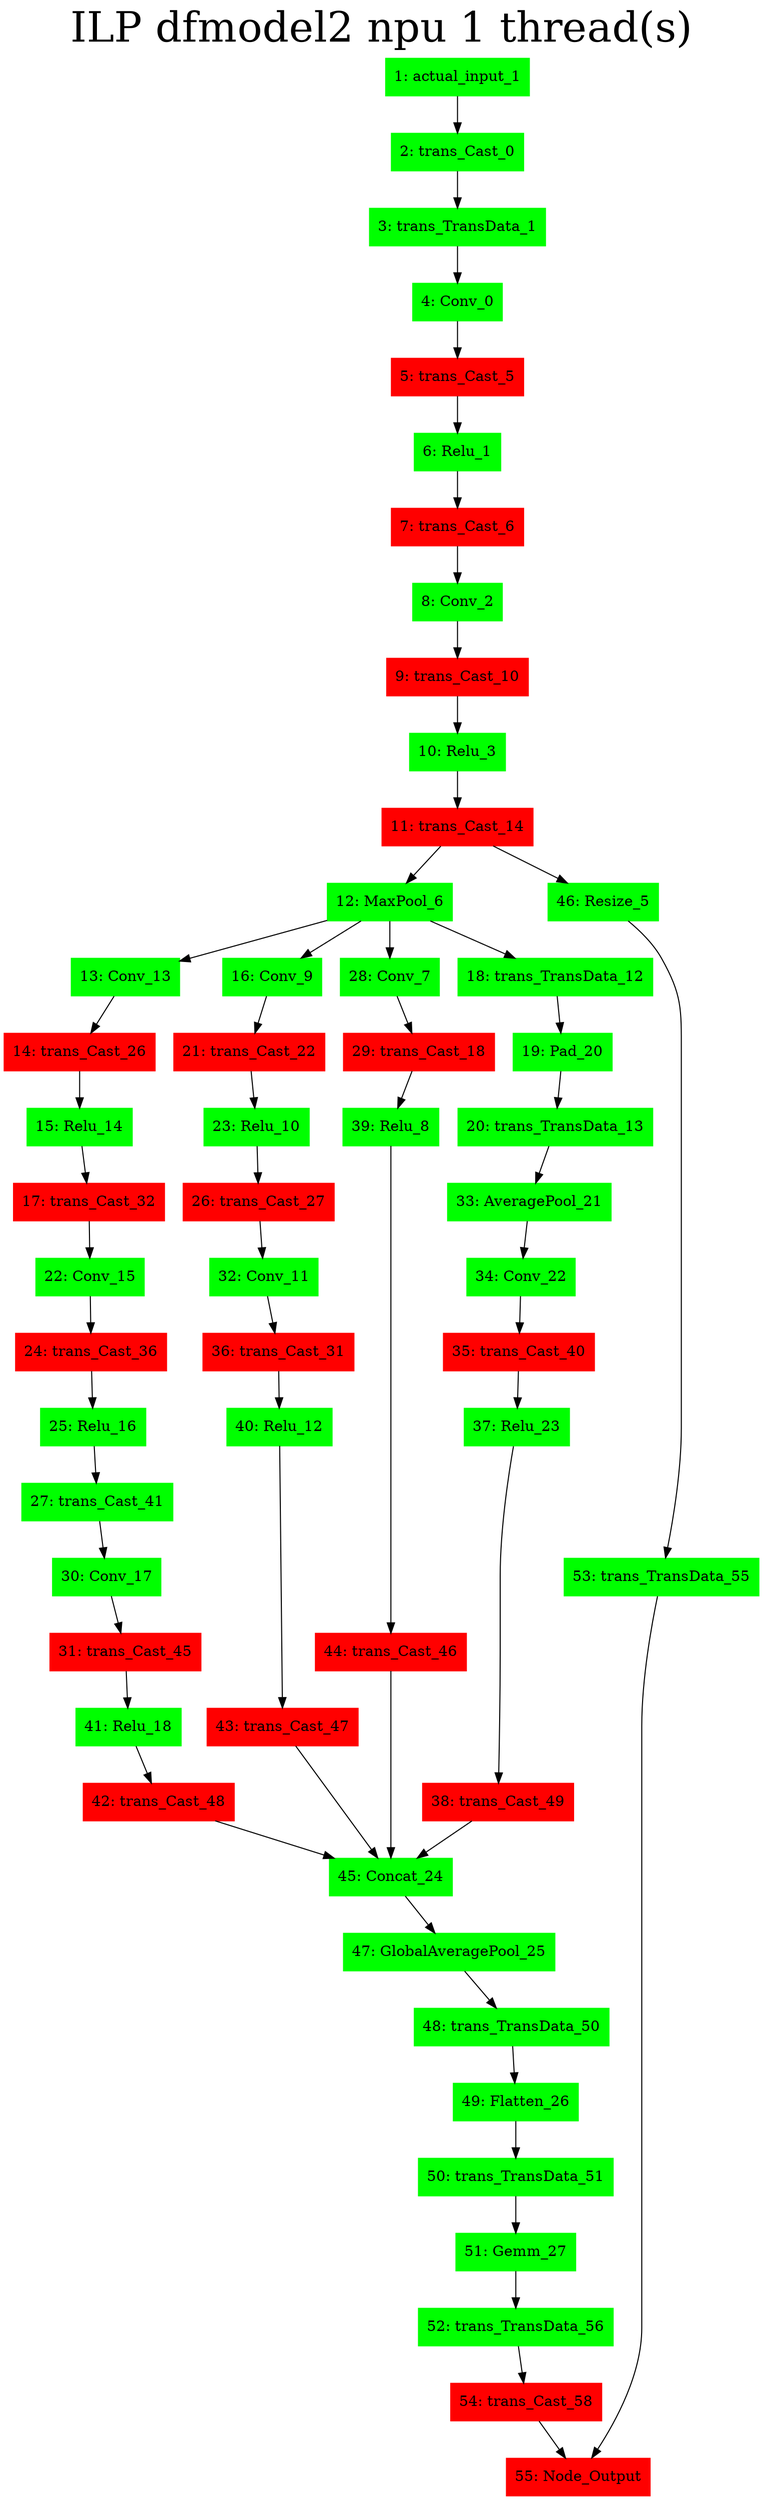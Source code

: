 digraph G {
label     = "ILP dfmodel2 npu 1 thread(s)"
    labelloc  =  t // t: Place the graph's title on top.
    fontsize  = 40 // Make title stand out by giving a large font size
    fontcolor = black"1: actual_input_1"->"2: trans_Cast_0";
"1: actual_input_1" [shape=box,style=filled,color=green];
"2: trans_Cast_0"->"3: trans_TransData_1";
"2: trans_Cast_0" [shape=box,style=filled,color=green];
"3: trans_TransData_1"->"4: Conv_0";
"3: trans_TransData_1" [shape=box,style=filled,color=green];
"4: Conv_0"->"5: trans_Cast_5";
"4: Conv_0" [shape=box,style=filled,color=green];
"5: trans_Cast_5"->"6: Relu_1";
"5: trans_Cast_5" [shape=box,style=filled,color=red];
"6: Relu_1"->"7: trans_Cast_6";
"6: Relu_1" [shape=box,style=filled,color=green];
"7: trans_Cast_6"->"8: Conv_2";
"7: trans_Cast_6" [shape=box,style=filled,color=red];
"8: Conv_2"->"9: trans_Cast_10";
"8: Conv_2" [shape=box,style=filled,color=green];
"9: trans_Cast_10"->"10: Relu_3";
"9: trans_Cast_10" [shape=box,style=filled,color=red];
"10: Relu_3"->"11: trans_Cast_14";
"10: Relu_3" [shape=box,style=filled,color=green];
"11: trans_Cast_14"->"12: MaxPool_6";
"11: trans_Cast_14"->"46: Resize_5";
"11: trans_Cast_14" [shape=box,style=filled,color=red];
"46: Resize_5"->"53: trans_TransData_55";
"46: Resize_5" [shape=box,style=filled,color=green];
"53: trans_TransData_55"->"55: Node_Output";
"53: trans_TransData_55" [shape=box,style=filled,color=green];
"12: MaxPool_6"->"13: Conv_13";
"12: MaxPool_6"->"16: Conv_9";
"12: MaxPool_6"->"28: Conv_7";
"12: MaxPool_6"->"18: trans_TransData_12";
"12: MaxPool_6" [shape=box,style=filled,color=green];
"28: Conv_7"->"29: trans_Cast_18";
"28: Conv_7" [shape=box,style=filled,color=green];
"29: trans_Cast_18"->"39: Relu_8";
"29: trans_Cast_18" [shape=box,style=filled,color=red];
"39: Relu_8"->"44: trans_Cast_46";
"39: Relu_8" [shape=box,style=filled,color=green];
"44: trans_Cast_46"->"45: Concat_24";
"44: trans_Cast_46" [shape=box,style=filled,color=red];
"16: Conv_9"->"21: trans_Cast_22";
"16: Conv_9" [shape=box,style=filled,color=green];
"21: trans_Cast_22"->"23: Relu_10";
"21: trans_Cast_22" [shape=box,style=filled,color=red];
"23: Relu_10"->"26: trans_Cast_27";
"23: Relu_10" [shape=box,style=filled,color=green];
"26: trans_Cast_27"->"32: Conv_11";
"26: trans_Cast_27" [shape=box,style=filled,color=red];
"32: Conv_11"->"36: trans_Cast_31";
"32: Conv_11" [shape=box,style=filled,color=green];
"36: trans_Cast_31"->"40: Relu_12";
"36: trans_Cast_31" [shape=box,style=filled,color=red];
"40: Relu_12"->"43: trans_Cast_47";
"40: Relu_12" [shape=box,style=filled,color=green];
"43: trans_Cast_47"->"45: Concat_24";
"43: trans_Cast_47" [shape=box,style=filled,color=red];
"13: Conv_13"->"14: trans_Cast_26";
"13: Conv_13" [shape=box,style=filled,color=green];
"14: trans_Cast_26"->"15: Relu_14";
"14: trans_Cast_26" [shape=box,style=filled,color=red];
"15: Relu_14"->"17: trans_Cast_32";
"15: Relu_14" [shape=box,style=filled,color=green];
"17: trans_Cast_32"->"22: Conv_15";
"17: trans_Cast_32" [shape=box,style=filled,color=red];
"22: Conv_15"->"24: trans_Cast_36";
"22: Conv_15" [shape=box,style=filled,color=green];
"24: trans_Cast_36"->"25: Relu_16";
"24: trans_Cast_36" [shape=box,style=filled,color=red];
"25: Relu_16"->"27: trans_Cast_41";
"25: Relu_16" [shape=box,style=filled,color=green];
"27: trans_Cast_41"->"30: Conv_17";
"27: trans_Cast_41" [shape=box,style=filled,color=green];
"30: Conv_17"->"31: trans_Cast_45";
"30: Conv_17" [shape=box,style=filled,color=green];
"31: trans_Cast_45"->"41: Relu_18";
"31: trans_Cast_45" [shape=box,style=filled,color=red];
"41: Relu_18"->"42: trans_Cast_48";
"41: Relu_18" [shape=box,style=filled,color=green];
"42: trans_Cast_48"->"45: Concat_24";
"42: trans_Cast_48" [shape=box,style=filled,color=red];
"18: trans_TransData_12"->"19: Pad_20";
"18: trans_TransData_12" [shape=box,style=filled,color=green];
"19: Pad_20"->"20: trans_TransData_13";
"19: Pad_20" [shape=box,style=filled,color=green];
"20: trans_TransData_13"->"33: AveragePool_21";
"20: trans_TransData_13" [shape=box,style=filled,color=green];
"33: AveragePool_21"->"34: Conv_22";
"33: AveragePool_21" [shape=box,style=filled,color=green];
"34: Conv_22"->"35: trans_Cast_40";
"34: Conv_22" [shape=box,style=filled,color=green];
"35: trans_Cast_40"->"37: Relu_23";
"35: trans_Cast_40" [shape=box,style=filled,color=red];
"37: Relu_23"->"38: trans_Cast_49";
"37: Relu_23" [shape=box,style=filled,color=green];
"38: trans_Cast_49"->"45: Concat_24";
"38: trans_Cast_49" [shape=box,style=filled,color=red];
"45: Concat_24"->"47: GlobalAveragePool_25";
"45: Concat_24" [shape=box,style=filled,color=green];
"47: GlobalAveragePool_25"->"48: trans_TransData_50";
"47: GlobalAveragePool_25" [shape=box,style=filled,color=green];
"48: trans_TransData_50"->"49: Flatten_26";
"48: trans_TransData_50" [shape=box,style=filled,color=green];
"49: Flatten_26"->"50: trans_TransData_51";
"49: Flatten_26" [shape=box,style=filled,color=green];
"50: trans_TransData_51"->"51: Gemm_27";
"50: trans_TransData_51" [shape=box,style=filled,color=green];
"51: Gemm_27"->"52: trans_TransData_56";
"51: Gemm_27" [shape=box,style=filled,color=green];
"52: trans_TransData_56"->"54: trans_Cast_58";
"52: trans_TransData_56" [shape=box,style=filled,color=green];
"54: trans_Cast_58"->"55: Node_Output";
"54: trans_Cast_58" [shape=box,style=filled,color=red];
"55: Node_Output" [shape=box,style=filled,color=red];
}